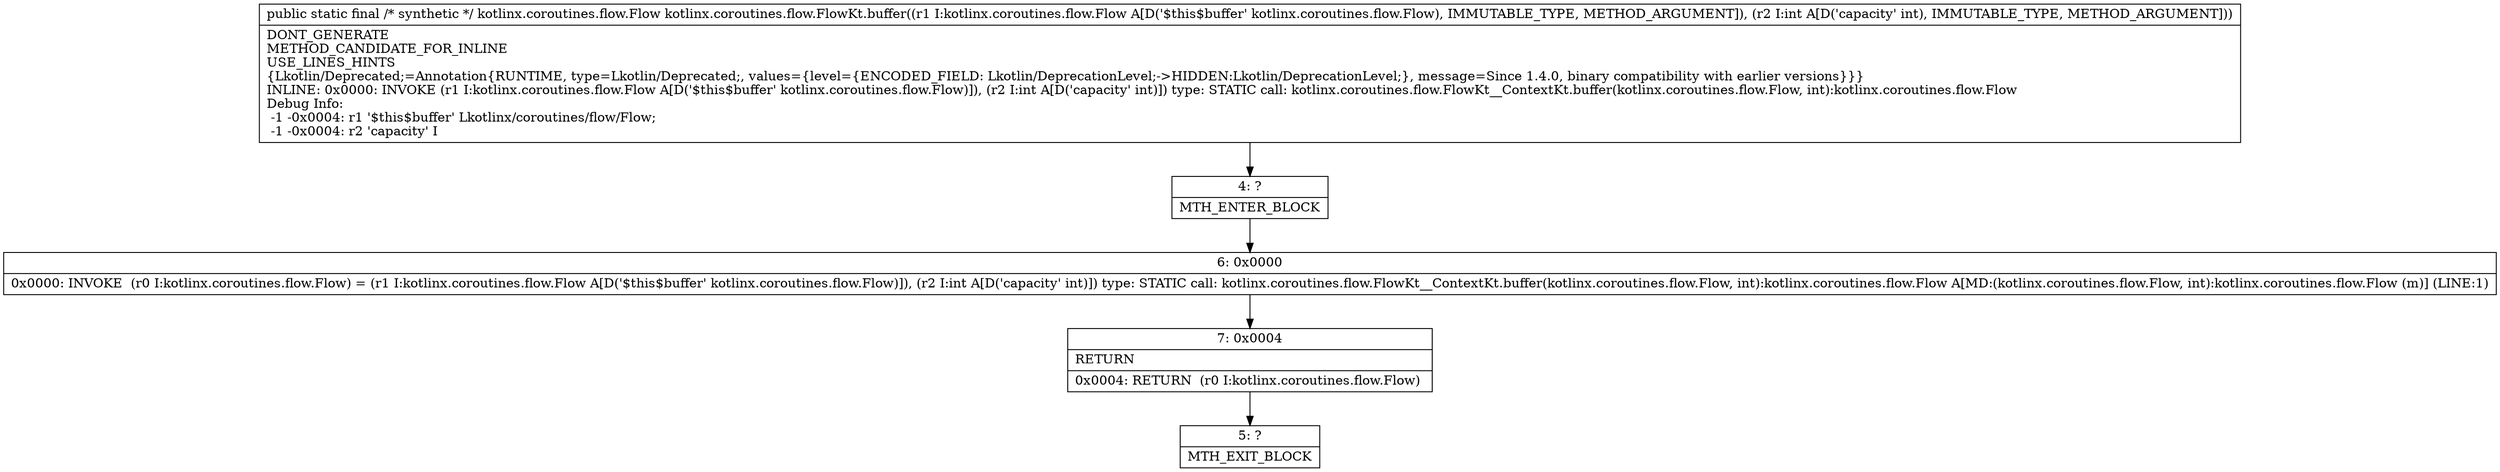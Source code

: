 digraph "CFG forkotlinx.coroutines.flow.FlowKt.buffer(Lkotlinx\/coroutines\/flow\/Flow;I)Lkotlinx\/coroutines\/flow\/Flow;" {
Node_4 [shape=record,label="{4\:\ ?|MTH_ENTER_BLOCK\l}"];
Node_6 [shape=record,label="{6\:\ 0x0000|0x0000: INVOKE  (r0 I:kotlinx.coroutines.flow.Flow) = (r1 I:kotlinx.coroutines.flow.Flow A[D('$this$buffer' kotlinx.coroutines.flow.Flow)]), (r2 I:int A[D('capacity' int)]) type: STATIC call: kotlinx.coroutines.flow.FlowKt__ContextKt.buffer(kotlinx.coroutines.flow.Flow, int):kotlinx.coroutines.flow.Flow A[MD:(kotlinx.coroutines.flow.Flow, int):kotlinx.coroutines.flow.Flow (m)] (LINE:1)\l}"];
Node_7 [shape=record,label="{7\:\ 0x0004|RETURN\l|0x0004: RETURN  (r0 I:kotlinx.coroutines.flow.Flow) \l}"];
Node_5 [shape=record,label="{5\:\ ?|MTH_EXIT_BLOCK\l}"];
MethodNode[shape=record,label="{public static final \/* synthetic *\/ kotlinx.coroutines.flow.Flow kotlinx.coroutines.flow.FlowKt.buffer((r1 I:kotlinx.coroutines.flow.Flow A[D('$this$buffer' kotlinx.coroutines.flow.Flow), IMMUTABLE_TYPE, METHOD_ARGUMENT]), (r2 I:int A[D('capacity' int), IMMUTABLE_TYPE, METHOD_ARGUMENT]))  | DONT_GENERATE\lMETHOD_CANDIDATE_FOR_INLINE\lUSE_LINES_HINTS\l\{Lkotlin\/Deprecated;=Annotation\{RUNTIME, type=Lkotlin\/Deprecated;, values=\{level=\{ENCODED_FIELD: Lkotlin\/DeprecationLevel;\-\>HIDDEN:Lkotlin\/DeprecationLevel;\}, message=Since 1.4.0, binary compatibility with earlier versions\}\}\}\lINLINE: 0x0000: INVOKE  (r1 I:kotlinx.coroutines.flow.Flow A[D('$this$buffer' kotlinx.coroutines.flow.Flow)]), (r2 I:int A[D('capacity' int)]) type: STATIC call: kotlinx.coroutines.flow.FlowKt__ContextKt.buffer(kotlinx.coroutines.flow.Flow, int):kotlinx.coroutines.flow.Flow\lDebug Info:\l  \-1 \-0x0004: r1 '$this$buffer' Lkotlinx\/coroutines\/flow\/Flow;\l  \-1 \-0x0004: r2 'capacity' I\l}"];
MethodNode -> Node_4;Node_4 -> Node_6;
Node_6 -> Node_7;
Node_7 -> Node_5;
}

